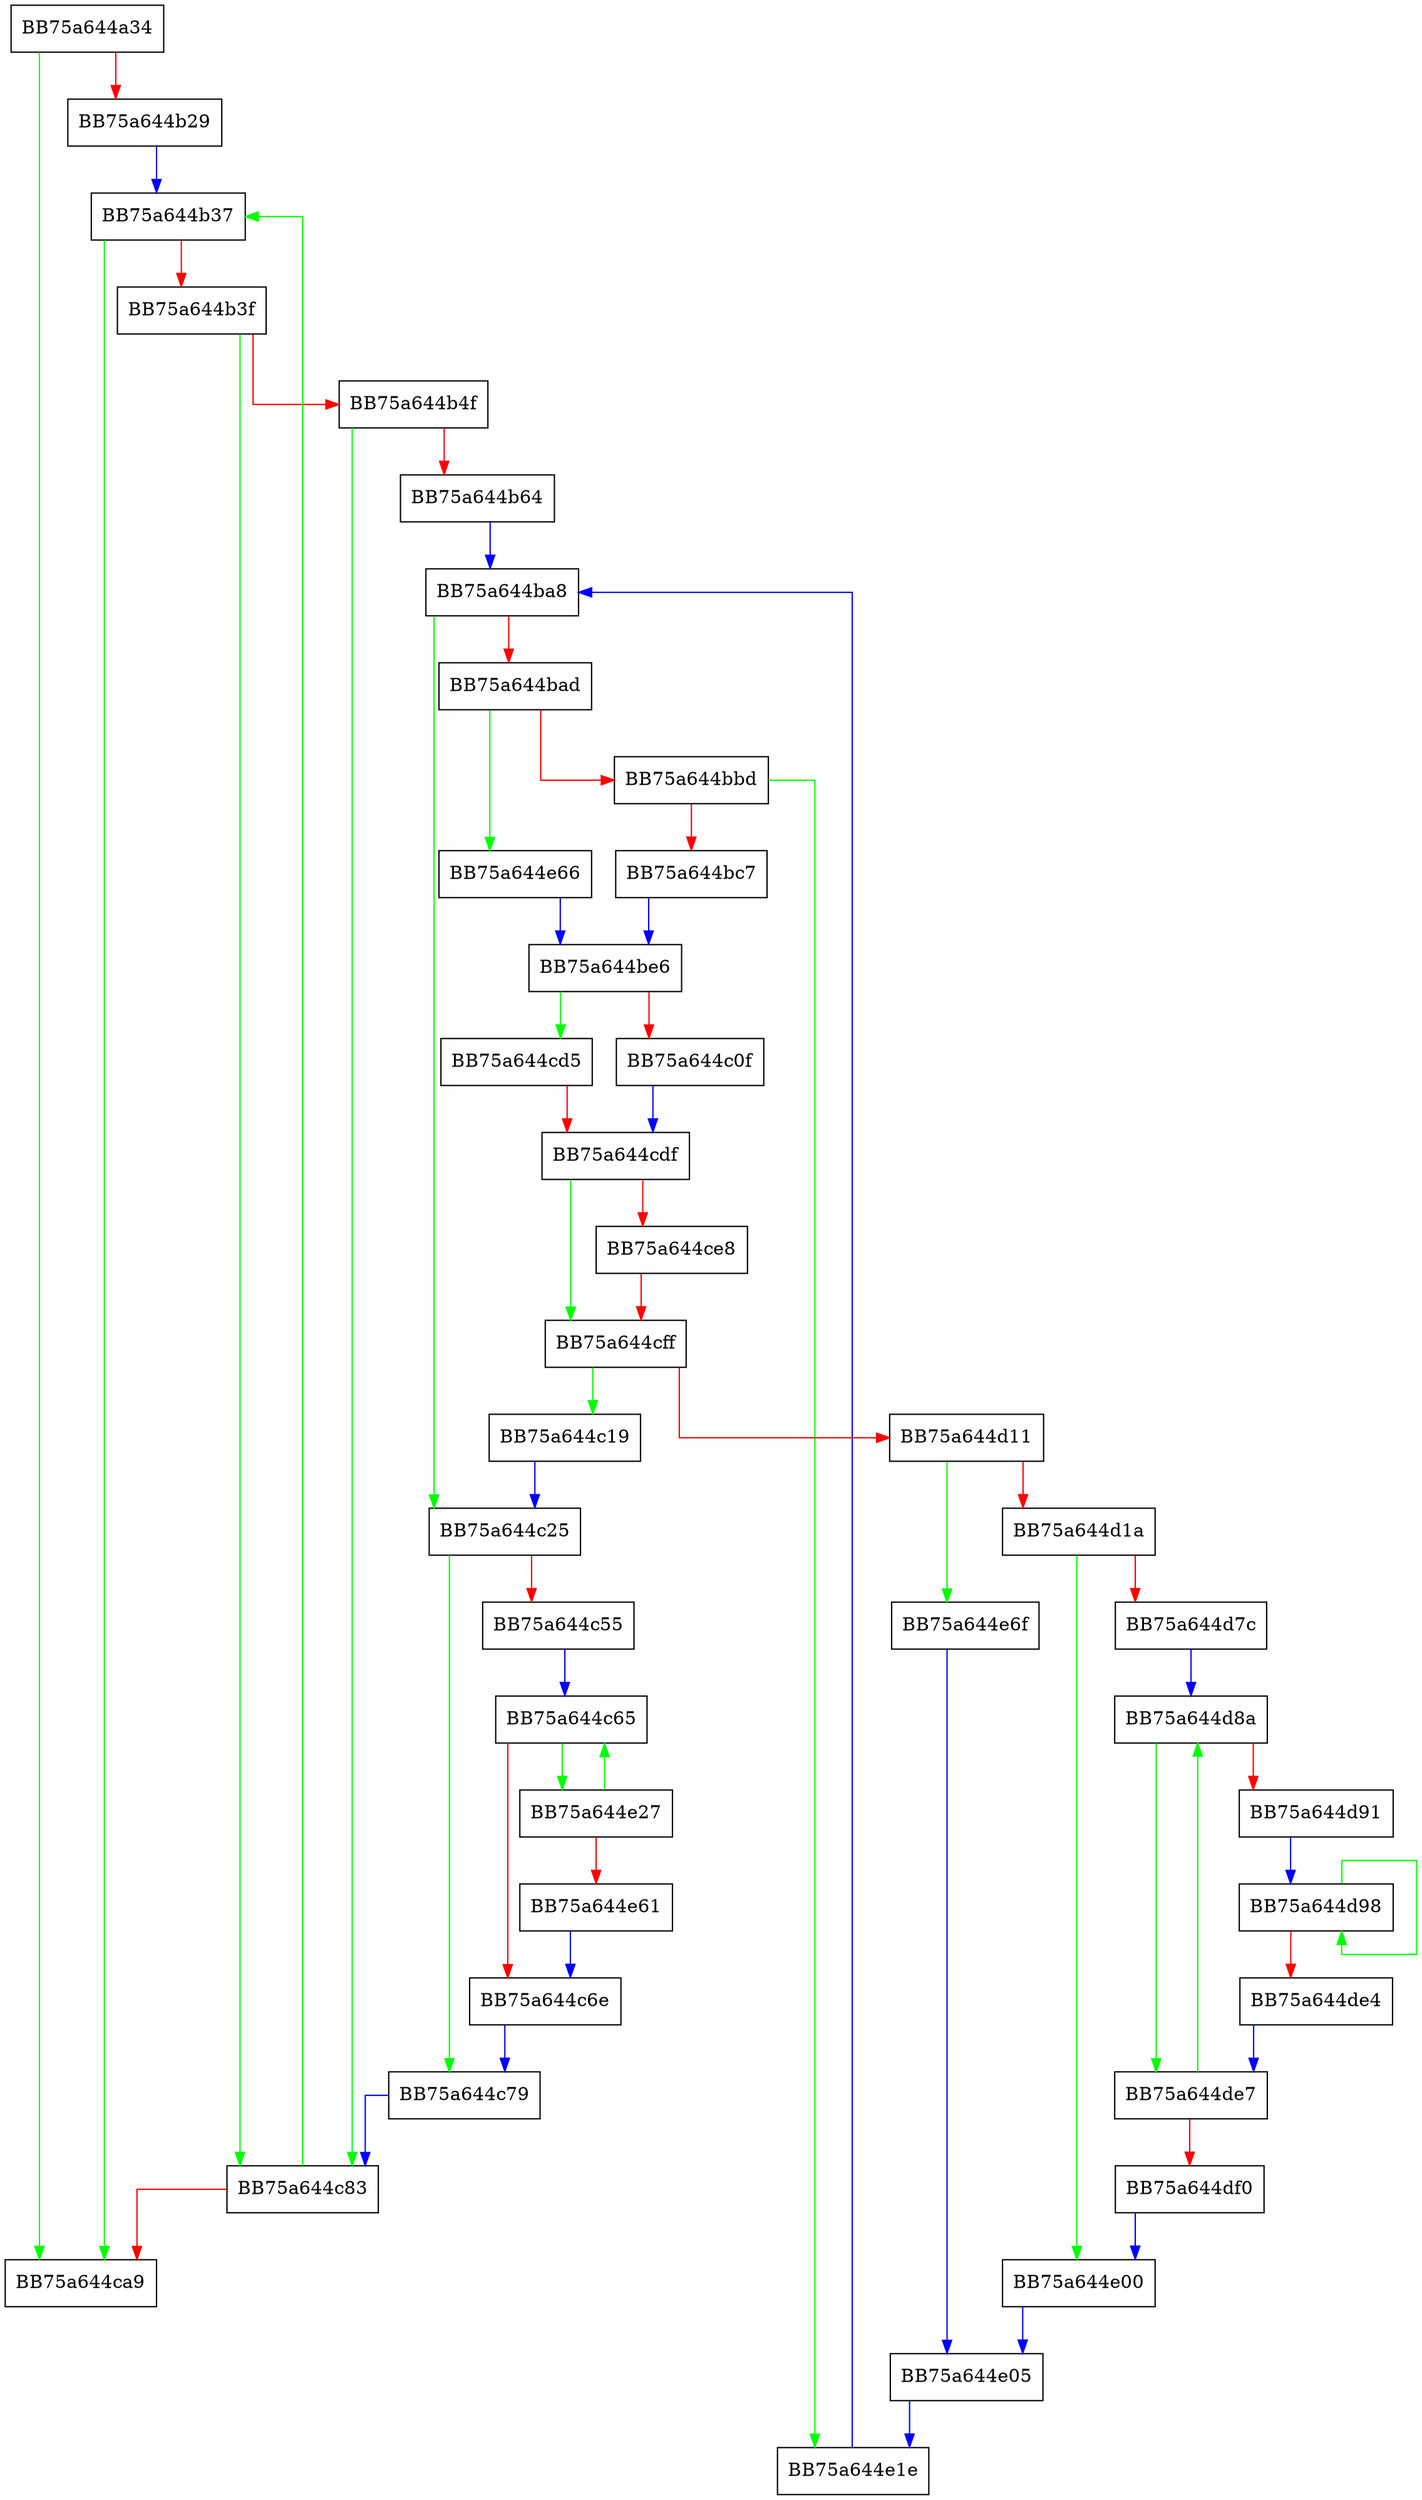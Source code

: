 digraph whereLoopAddOr {
  node [shape="box"];
  graph [splines=ortho];
  BB75a644a34 -> BB75a644ca9 [color="green"];
  BB75a644a34 -> BB75a644b29 [color="red"];
  BB75a644b29 -> BB75a644b37 [color="blue"];
  BB75a644b37 -> BB75a644ca9 [color="green"];
  BB75a644b37 -> BB75a644b3f [color="red"];
  BB75a644b3f -> BB75a644c83 [color="green"];
  BB75a644b3f -> BB75a644b4f [color="red"];
  BB75a644b4f -> BB75a644c83 [color="green"];
  BB75a644b4f -> BB75a644b64 [color="red"];
  BB75a644b64 -> BB75a644ba8 [color="blue"];
  BB75a644ba8 -> BB75a644c25 [color="green"];
  BB75a644ba8 -> BB75a644bad [color="red"];
  BB75a644bad -> BB75a644e66 [color="green"];
  BB75a644bad -> BB75a644bbd [color="red"];
  BB75a644bbd -> BB75a644e1e [color="green"];
  BB75a644bbd -> BB75a644bc7 [color="red"];
  BB75a644bc7 -> BB75a644be6 [color="blue"];
  BB75a644be6 -> BB75a644cd5 [color="green"];
  BB75a644be6 -> BB75a644c0f [color="red"];
  BB75a644c0f -> BB75a644cdf [color="blue"];
  BB75a644c19 -> BB75a644c25 [color="blue"];
  BB75a644c25 -> BB75a644c79 [color="green"];
  BB75a644c25 -> BB75a644c55 [color="red"];
  BB75a644c55 -> BB75a644c65 [color="blue"];
  BB75a644c65 -> BB75a644e27 [color="green"];
  BB75a644c65 -> BB75a644c6e [color="red"];
  BB75a644c6e -> BB75a644c79 [color="blue"];
  BB75a644c79 -> BB75a644c83 [color="blue"];
  BB75a644c83 -> BB75a644b37 [color="green"];
  BB75a644c83 -> BB75a644ca9 [color="red"];
  BB75a644cd5 -> BB75a644cdf [color="red"];
  BB75a644cdf -> BB75a644cff [color="green"];
  BB75a644cdf -> BB75a644ce8 [color="red"];
  BB75a644ce8 -> BB75a644cff [color="red"];
  BB75a644cff -> BB75a644c19 [color="green"];
  BB75a644cff -> BB75a644d11 [color="red"];
  BB75a644d11 -> BB75a644e6f [color="green"];
  BB75a644d11 -> BB75a644d1a [color="red"];
  BB75a644d1a -> BB75a644e00 [color="green"];
  BB75a644d1a -> BB75a644d7c [color="red"];
  BB75a644d7c -> BB75a644d8a [color="blue"];
  BB75a644d8a -> BB75a644de7 [color="green"];
  BB75a644d8a -> BB75a644d91 [color="red"];
  BB75a644d91 -> BB75a644d98 [color="blue"];
  BB75a644d98 -> BB75a644d98 [color="green"];
  BB75a644d98 -> BB75a644de4 [color="red"];
  BB75a644de4 -> BB75a644de7 [color="blue"];
  BB75a644de7 -> BB75a644d8a [color="green"];
  BB75a644de7 -> BB75a644df0 [color="red"];
  BB75a644df0 -> BB75a644e00 [color="blue"];
  BB75a644e00 -> BB75a644e05 [color="blue"];
  BB75a644e05 -> BB75a644e1e [color="blue"];
  BB75a644e1e -> BB75a644ba8 [color="blue"];
  BB75a644e27 -> BB75a644c65 [color="green"];
  BB75a644e27 -> BB75a644e61 [color="red"];
  BB75a644e61 -> BB75a644c6e [color="blue"];
  BB75a644e66 -> BB75a644be6 [color="blue"];
  BB75a644e6f -> BB75a644e05 [color="blue"];
}